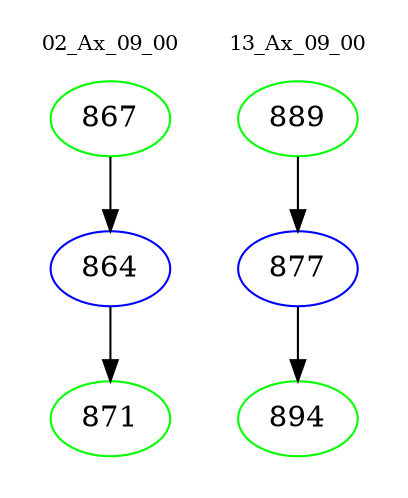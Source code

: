 digraph{
subgraph cluster_0 {
color = white
label = "02_Ax_09_00";
fontsize=10;
T0_867 [label="867", color="green"]
T0_867 -> T0_864 [color="black"]
T0_864 [label="864", color="blue"]
T0_864 -> T0_871 [color="black"]
T0_871 [label="871", color="green"]
}
subgraph cluster_1 {
color = white
label = "13_Ax_09_00";
fontsize=10;
T1_889 [label="889", color="green"]
T1_889 -> T1_877 [color="black"]
T1_877 [label="877", color="blue"]
T1_877 -> T1_894 [color="black"]
T1_894 [label="894", color="green"]
}
}
